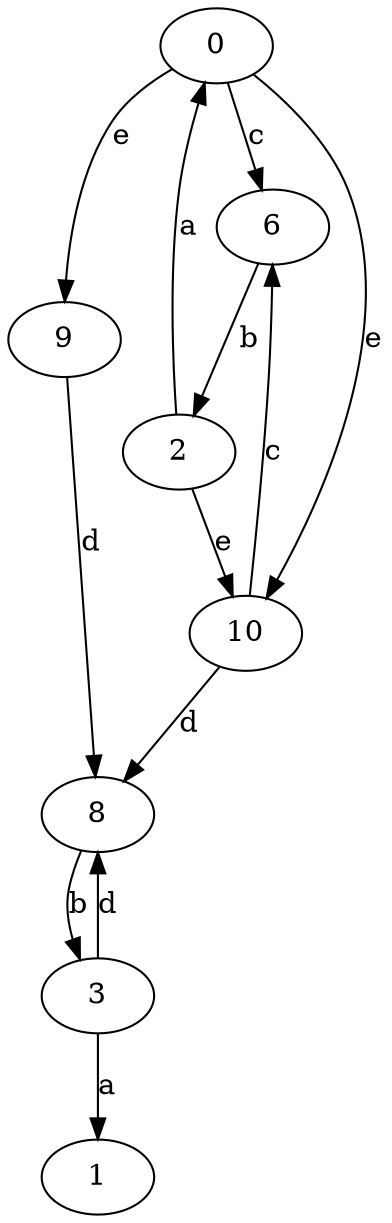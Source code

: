 strict digraph  {
0;
1;
2;
3;
6;
8;
9;
10;
0 -> 6  [label=c];
0 -> 9  [label=e];
0 -> 10  [label=e];
2 -> 0  [label=a];
2 -> 10  [label=e];
3 -> 1  [label=a];
3 -> 8  [label=d];
6 -> 2  [label=b];
8 -> 3  [label=b];
9 -> 8  [label=d];
10 -> 6  [label=c];
10 -> 8  [label=d];
}
